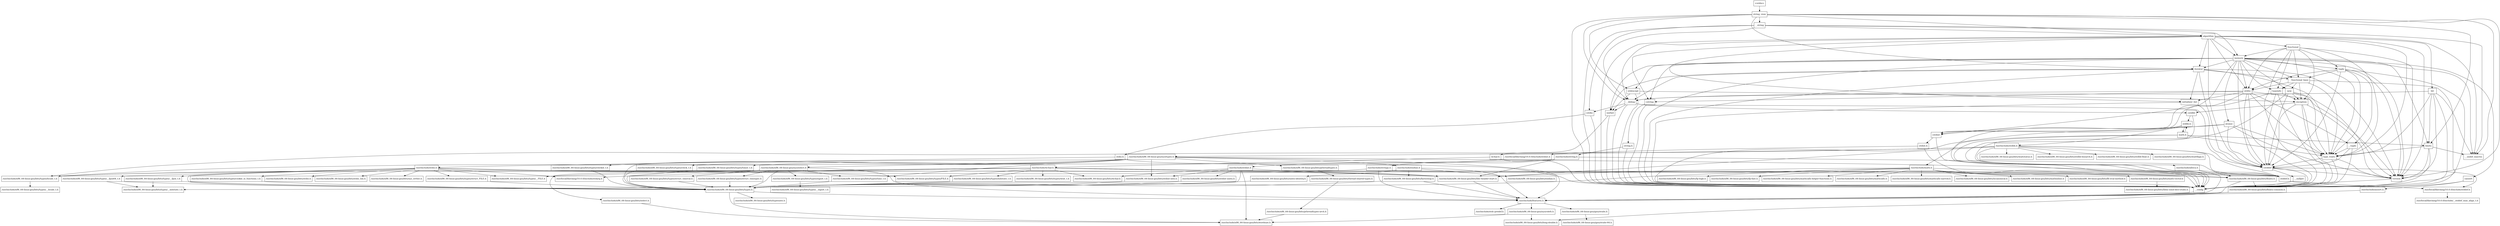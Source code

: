 digraph "dependencies" {
  header_0 [ shape="box", label="\<stdin\>" ];
  header_1 [ shape="box", label="string_view" ];
  header_100 [ shape="box", label="/usr/include/x86_64-linux-gnu/bits/stdio.h" ];
  header_101 [ shape="box", label="memory" ];
  header_102 [ shape="box", label="typeinfo" ];
  header_103 [ shape="box", label="exception" ];
  header_104 [ shape="box", label="new" ];
  header_105 [ shape="box", label="iterator" ];
  header_106 [ shape="box", label="__functional_base" ];
  header_107 [ shape="box", label="tuple" ];
  header_108 [ shape="box", label="stdexcept" ];
  header_109 [ shape="box", label="cassert" ];
  header_11 [ shape="box", label="__string" ];
  header_110 [ shape="box", label="/usr/include/assert.h" ];
  header_111 [ shape="box", label="atomic" ];
  header_112 [ shape="box", label="functional" ];
  header_113 [ shape="box", label="bit" ];
  header_12 [ shape="box", label="algorithm" ];
  header_13 [ shape="box", label="initializer_list" ];
  header_14 [ shape="box", label="cstddef" ];
  header_15 [ shape="box", label="version" ];
  header_16 [ shape="box", label="/usr/local/lib/clang/10.0.0/include/stddef.h" ];
  header_17 [ shape="box", label="/usr/local/lib/clang/10.0.0/include/__stddef_max_align_t.h" ];
  header_18 [ shape="box", label="__nullptr" ];
  header_19 [ shape="box", label="type_traits" ];
  header_2 [ shape="box", label="__config" ];
  header_20 [ shape="box", label="cstring" ];
  header_21 [ shape="box", label="string.h" ];
  header_22 [ shape="box", label="/usr/include/string.h" ];
  header_23 [ shape="box", label="/usr/include/x86_64-linux-gnu/bits/libc-header-start.h" ];
  header_24 [ shape="box", label="stddef.h" ];
  header_25 [ shape="box", label="/usr/include/x86_64-linux-gnu/bits/types/locale_t.h" ];
  header_26 [ shape="box", label="/usr/include/x86_64-linux-gnu/bits/types/__locale_t.h" ];
  header_27 [ shape="box", label="/usr/include/strings.h" ];
  header_28 [ shape="box", label="utility" ];
  header_29 [ shape="box", label="__tuple" ];
  header_3 [ shape="box", label="/usr/include/features.h" ];
  header_30 [ shape="box", label="cstdint" ];
  header_31 [ shape="box", label="stdint.h" ];
  header_32 [ shape="box", label="/usr/local/lib/clang/10.0.0/include/stdint.h" ];
  header_33 [ shape="box", label="/usr/include/stdint.h" ];
  header_34 [ shape="box", label="/usr/include/x86_64-linux-gnu/bits/types.h" ];
  header_35 [ shape="box", label="/usr/include/x86_64-linux-gnu/bits/typesizes.h" ];
  header_36 [ shape="box", label="/usr/include/x86_64-linux-gnu/bits/wchar.h" ];
  header_37 [ shape="box", label="/usr/include/x86_64-linux-gnu/bits/stdint-intn.h" ];
  header_38 [ shape="box", label="/usr/include/x86_64-linux-gnu/bits/stdint-uintn.h" ];
  header_39 [ shape="box", label="__debug" ];
  header_4 [ shape="box", label="/usr/include/stdc-predef.h" ];
  header_40 [ shape="box", label="iosfwd" ];
  header_41 [ shape="box", label="wchar.h" ];
  header_42 [ shape="box", label="/usr/include/wchar.h" ];
  header_43 [ shape="box", label="/usr/include/x86_64-linux-gnu/bits/floatn.h" ];
  header_44 [ shape="box", label="/usr/include/x86_64-linux-gnu/bits/floatn-common.h" ];
  header_45 [ shape="box", label="/usr/local/lib/clang/10.0.0/include/stdarg.h" ];
  header_46 [ shape="box", label="/usr/include/x86_64-linux-gnu/bits/types/wint_t.h" ];
  header_47 [ shape="box", label="/usr/include/x86_64-linux-gnu/bits/types/mbstate_t.h" ];
  header_48 [ shape="box", label="/usr/include/x86_64-linux-gnu/bits/types/__mbstate_t.h" ];
  header_49 [ shape="box", label="/usr/include/x86_64-linux-gnu/bits/types/__FILE.h" ];
  header_5 [ shape="box", label="/usr/include/x86_64-linux-gnu/sys/cdefs.h" ];
  header_50 [ shape="box", label="/usr/include/x86_64-linux-gnu/bits/types/FILE.h" ];
  header_51 [ shape="box", label="cstdlib" ];
  header_52 [ shape="box", label="stdlib.h" ];
  header_53 [ shape="box", label="/usr/include/stdlib.h" ];
  header_54 [ shape="box", label="/usr/include/x86_64-linux-gnu/bits/waitflags.h" ];
  header_55 [ shape="box", label="/usr/include/x86_64-linux-gnu/bits/waitstatus.h" ];
  header_56 [ shape="box", label="/usr/include/x86_64-linux-gnu/sys/types.h" ];
  header_57 [ shape="box", label="/usr/include/x86_64-linux-gnu/bits/types/clock_t.h" ];
  header_58 [ shape="box", label="/usr/include/x86_64-linux-gnu/bits/types/clockid_t.h" ];
  header_59 [ shape="box", label="/usr/include/x86_64-linux-gnu/bits/types/time_t.h" ];
  header_6 [ shape="box", label="/usr/include/x86_64-linux-gnu/bits/wordsize.h" ];
  header_60 [ shape="box", label="/usr/include/x86_64-linux-gnu/bits/types/timer_t.h" ];
  header_61 [ shape="box", label="/usr/include/endian.h" ];
  header_62 [ shape="box", label="/usr/include/x86_64-linux-gnu/bits/endian.h" ];
  header_63 [ shape="box", label="/usr/include/x86_64-linux-gnu/bits/byteswap.h" ];
  header_64 [ shape="box", label="/usr/include/x86_64-linux-gnu/bits/uintn-identity.h" ];
  header_65 [ shape="box", label="/usr/include/x86_64-linux-gnu/sys/select.h" ];
  header_66 [ shape="box", label="/usr/include/x86_64-linux-gnu/bits/select.h" ];
  header_67 [ shape="box", label="/usr/include/x86_64-linux-gnu/bits/types/sigset_t.h" ];
  header_68 [ shape="box", label="/usr/include/x86_64-linux-gnu/bits/types/__sigset_t.h" ];
  header_69 [ shape="box", label="/usr/include/x86_64-linux-gnu/bits/types/struct_timeval.h" ];
  header_7 [ shape="box", label="/usr/include/x86_64-linux-gnu/bits/long-double.h" ];
  header_70 [ shape="box", label="/usr/include/x86_64-linux-gnu/bits/types/struct_timespec.h" ];
  header_71 [ shape="box", label="/usr/include/x86_64-linux-gnu/bits/pthreadtypes.h" ];
  header_72 [ shape="box", label="/usr/include/x86_64-linux-gnu/bits/thread-shared-types.h" ];
  header_73 [ shape="box", label="/usr/include/x86_64-linux-gnu/bits/pthreadtypes-arch.h" ];
  header_74 [ shape="box", label="/usr/include/alloca.h" ];
  header_75 [ shape="box", label="/usr/include/x86_64-linux-gnu/bits/stdlib-bsearch.h" ];
  header_76 [ shape="box", label="/usr/include/x86_64-linux-gnu/bits/stdlib-float.h" ];
  header_77 [ shape="box", label="math.h" ];
  header_78 [ shape="box", label="/usr/include/math.h" ];
  header_79 [ shape="box", label="/usr/include/x86_64-linux-gnu/bits/math-vector.h" ];
  header_8 [ shape="box", label="/usr/include/x86_64-linux-gnu/gnu/stubs.h" ];
  header_80 [ shape="box", label="/usr/include/x86_64-linux-gnu/bits/libm-simd-decl-stubs.h" ];
  header_81 [ shape="box", label="/usr/include/x86_64-linux-gnu/bits/flt-eval-method.h" ];
  header_82 [ shape="box", label="/usr/include/x86_64-linux-gnu/bits/fp-logb.h" ];
  header_83 [ shape="box", label="/usr/include/x86_64-linux-gnu/bits/fp-fast.h" ];
  header_84 [ shape="box", label="/usr/include/x86_64-linux-gnu/bits/mathcalls-helper-functions.h" ];
  header_85 [ shape="box", label="/usr/include/x86_64-linux-gnu/bits/mathcalls.h" ];
  header_86 [ shape="box", label="/usr/include/x86_64-linux-gnu/bits/mathcalls-narrow.h" ];
  header_87 [ shape="box", label="/usr/include/x86_64-linux-gnu/bits/iscanonical.h" ];
  header_88 [ shape="box", label="/usr/include/x86_64-linux-gnu/bits/mathinline.h" ];
  header_89 [ shape="box", label="limits" ];
  header_9 [ shape="box", label="/usr/include/x86_64-linux-gnu/gnu/stubs-64.h" ];
  header_90 [ shape="box", label="__undef_macros" ];
  header_91 [ shape="box", label="cstdio" ];
  header_92 [ shape="box", label="stdio.h" ];
  header_93 [ shape="box", label="/usr/include/stdio.h" ];
  header_94 [ shape="box", label="/usr/include/x86_64-linux-gnu/bits/types/__fpos_t.h" ];
  header_95 [ shape="box", label="/usr/include/x86_64-linux-gnu/bits/types/__fpos64_t.h" ];
  header_96 [ shape="box", label="/usr/include/x86_64-linux-gnu/bits/types/struct_FILE.h" ];
  header_97 [ shape="box", label="/usr/include/x86_64-linux-gnu/bits/types/cookie_io_functions_t.h" ];
  header_98 [ shape="box", label="/usr/include/x86_64-linux-gnu/bits/stdio_lim.h" ];
  header_99 [ shape="box", label="/usr/include/x86_64-linux-gnu/bits/sys_errlist.h" ];
  header_61 -> header_63;
  header_61 -> header_62;
  header_61 -> header_3;
  header_61 -> header_64;
  header_60 -> header_34;
  header_63 -> header_34;
  header_63 -> header_3;
  header_65 -> header_59;
  header_65 -> header_34;
  header_65 -> header_70;
  header_65 -> header_3;
  header_65 -> header_67;
  header_65 -> header_66;
  header_65 -> header_69;
  header_64 -> header_34;
  header_67 -> header_68;
  header_66 -> header_6;
  header_69 -> header_34;
  header_72 -> header_73;
  header_73 -> header_6;
  header_70 -> header_34;
  header_71 -> header_72;
  header_77 -> header_52;
  header_77 -> header_2;
  header_77 -> header_78;
  header_77 -> header_89;
  header_77 -> header_19;
  header_74 -> header_24;
  header_74 -> header_3;
  header_78 -> header_34;
  header_78 -> header_23;
  header_78 -> header_88;
  header_78 -> header_43;
  header_78 -> header_83;
  header_78 -> header_82;
  header_78 -> header_81;
  header_78 -> header_79;
  header_78 -> header_87;
  header_78 -> header_86;
  header_78 -> header_85;
  header_78 -> header_84;
  header_79 -> header_80;
  header_112 -> header_15;
  header_112 -> header_28;
  header_112 -> header_19;
  header_112 -> header_2;
  header_112 -> header_107;
  header_112 -> header_106;
  header_112 -> header_101;
  header_112 -> header_103;
  header_112 -> header_102;
  header_113 -> header_15;
  header_113 -> header_39;
  header_113 -> header_19;
  header_113 -> header_89;
  header_113 -> header_2;
  header_113 -> header_90;
  header_110 -> header_3;
  header_111 -> header_14;
  header_111 -> header_15;
  header_111 -> header_2;
  header_111 -> header_19;
  header_111 -> header_30;
  header_47 -> header_48;
  header_44 -> header_7;
  header_44 -> header_3;
  header_43 -> header_44;
  header_43 -> header_3;
  header_42 -> header_25;
  header_42 -> header_36;
  header_42 -> header_24;
  header_42 -> header_50;
  header_42 -> header_23;
  header_42 -> header_47;
  header_42 -> header_46;
  header_42 -> header_45;
  header_42 -> header_43;
  header_42 -> header_49;
  header_41 -> header_2;
  header_41 -> header_42;
  header_40 -> header_2;
  header_40 -> header_41;
  header_105 -> header_14;
  header_105 -> header_15;
  header_105 -> header_13;
  header_105 -> header_39;
  header_105 -> header_19;
  header_105 -> header_2;
  header_105 -> header_40;
  header_105 -> header_106;
  header_104 -> header_14;
  header_104 -> header_15;
  header_104 -> header_2;
  header_104 -> header_19;
  header_104 -> header_103;
  header_107 -> header_14;
  header_107 -> header_15;
  header_107 -> header_29;
  header_107 -> header_28;
  header_107 -> header_19;
  header_107 -> header_2;
  header_107 -> header_106;
  header_106 -> header_28;
  header_106 -> header_19;
  header_106 -> header_2;
  header_106 -> header_104;
  header_106 -> header_103;
  header_106 -> header_102;
  header_101 -> header_14;
  header_101 -> header_15;
  header_101 -> header_109;
  header_101 -> header_28;
  header_101 -> header_19;
  header_101 -> header_30;
  header_101 -> header_20;
  header_101 -> header_89;
  header_101 -> header_2;
  header_101 -> header_108;
  header_101 -> header_40;
  header_101 -> header_105;
  header_101 -> header_104;
  header_101 -> header_107;
  header_101 -> header_106;
  header_101 -> header_90;
  header_101 -> header_111;
  header_101 -> header_102;
  header_5 -> header_6;
  header_5 -> header_7;
  header_2 -> header_3;
  header_3 -> header_4;
  header_3 -> header_5;
  header_3 -> header_8;
  header_0 -> header_1;
  header_1 -> header_15;
  header_1 -> header_11;
  header_1 -> header_12;
  header_1 -> header_39;
  header_1 -> header_89;
  header_1 -> header_2;
  header_1 -> header_108;
  header_1 -> header_105;
  header_1 -> header_90;
  header_8 -> header_9;
  header_58 -> header_34;
  header_59 -> header_34;
  header_51 -> header_52;
  header_51 -> header_2;
  header_52 -> header_53;
  header_52 -> header_2;
  header_52 -> header_77;
  header_53 -> header_25;
  header_53 -> header_24;
  header_53 -> header_54;
  header_53 -> header_55;
  header_53 -> header_23;
  header_53 -> header_43;
  header_53 -> header_56;
  header_53 -> header_74;
  header_53 -> header_75;
  header_53 -> header_76;
  header_56 -> header_58;
  header_56 -> header_59;
  header_56 -> header_24;
  header_56 -> header_34;
  header_56 -> header_57;
  header_56 -> header_61;
  header_56 -> header_60;
  header_56 -> header_71;
  header_56 -> header_65;
  header_56 -> header_3;
  header_56 -> header_37;
  header_57 -> header_34;
  header_29 -> header_14;
  header_29 -> header_2;
  header_29 -> header_19;
  header_28 -> header_14;
  header_28 -> header_15;
  header_28 -> header_29;
  header_28 -> header_13;
  header_28 -> header_39;
  header_28 -> header_20;
  header_28 -> header_30;
  header_28 -> header_19;
  header_28 -> header_2;
  header_25 -> header_26;
  header_24 -> header_16;
  header_27 -> header_25;
  header_27 -> header_24;
  header_27 -> header_3;
  header_21 -> header_2;
  header_21 -> header_22;
  header_20 -> header_21;
  header_20 -> header_2;
  header_23 -> header_3;
  header_22 -> header_25;
  header_22 -> header_24;
  header_22 -> header_27;
  header_22 -> header_23;
  header_38 -> header_34;
  header_39 -> header_14;
  header_39 -> header_51;
  header_39 -> header_2;
  header_39 -> header_91;
  header_39 -> header_40;
  header_37 -> header_34;
  header_34 -> header_6;
  header_34 -> header_35;
  header_34 -> header_3;
  header_32 -> header_33;
  header_33 -> header_38;
  header_33 -> header_36;
  header_33 -> header_37;
  header_33 -> header_34;
  header_33 -> header_23;
  header_33 -> header_6;
  header_30 -> header_2;
  header_30 -> header_31;
  header_31 -> header_32;
  header_31 -> header_2;
  header_109 -> header_2;
  header_109 -> header_110;
  header_108 -> header_2;
  header_108 -> header_103;
  header_108 -> header_40;
  header_89 -> header_90;
  header_89 -> header_2;
  header_89 -> header_19;
  header_89 -> header_15;
  header_103 -> header_14;
  header_103 -> header_51;
  header_103 -> header_2;
  header_103 -> header_19;
  header_103 -> header_15;
  header_102 -> header_14;
  header_102 -> header_2;
  header_102 -> header_30;
  header_102 -> header_103;
  header_14 -> header_15;
  header_14 -> header_16;
  header_14 -> header_18;
  header_14 -> header_2;
  header_15 -> header_2;
  header_16 -> header_17;
  header_11 -> header_12;
  header_11 -> header_39;
  header_11 -> header_90;
  header_11 -> header_2;
  header_11 -> header_101;
  header_11 -> header_91;
  header_12 -> header_14;
  header_12 -> header_15;
  header_12 -> header_90;
  header_12 -> header_28;
  header_12 -> header_13;
  header_12 -> header_112;
  header_12 -> header_39;
  header_12 -> header_20;
  header_12 -> header_19;
  header_12 -> header_2;
  header_12 -> header_105;
  header_12 -> header_101;
  header_12 -> header_113;
  header_13 -> header_14;
  header_13 -> header_2;
  header_18 -> header_2;
  header_19 -> header_14;
  header_19 -> header_15;
  header_19 -> header_2;
  header_94 -> header_34;
  header_94 -> header_48;
  header_95 -> header_34;
  header_95 -> header_48;
  header_96 -> header_34;
  header_97 -> header_34;
  header_91 -> header_2;
  header_91 -> header_92;
  header_92 -> header_2;
  header_92 -> header_93;
  header_93 -> header_50;
  header_93 -> header_24;
  header_93 -> header_34;
  header_93 -> header_23;
  header_93 -> header_45;
  header_93 -> header_98;
  header_93 -> header_99;
  header_93 -> header_94;
  header_93 -> header_95;
  header_93 -> header_96;
  header_93 -> header_97;
  header_93 -> header_100;
  header_93 -> header_49;
}